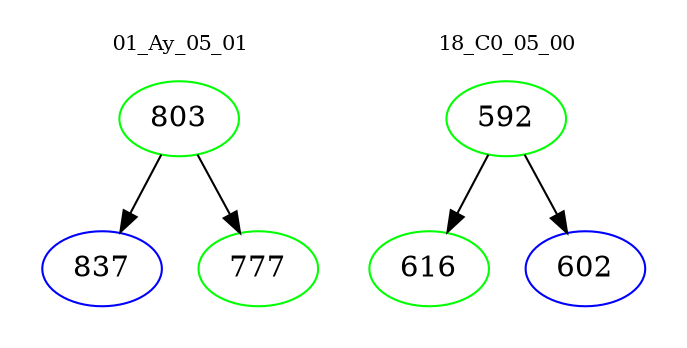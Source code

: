 digraph{
subgraph cluster_0 {
color = white
label = "01_Ay_05_01";
fontsize=10;
T0_803 [label="803", color="green"]
T0_803 -> T0_837 [color="black"]
T0_837 [label="837", color="blue"]
T0_803 -> T0_777 [color="black"]
T0_777 [label="777", color="green"]
}
subgraph cluster_1 {
color = white
label = "18_C0_05_00";
fontsize=10;
T1_592 [label="592", color="green"]
T1_592 -> T1_616 [color="black"]
T1_616 [label="616", color="green"]
T1_592 -> T1_602 [color="black"]
T1_602 [label="602", color="blue"]
}
}
